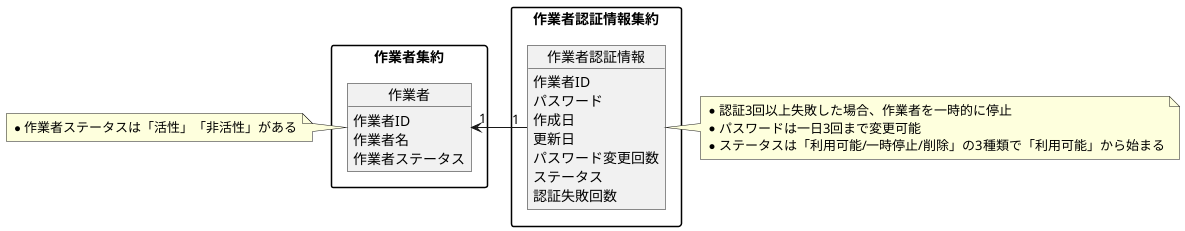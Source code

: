 @startuml NiziProject
skinparam PackageStyle rectangle

package 作業者集約 {
    object 作業者 {
        作業者ID
        作業者名
        作業者ステータス
    }
}

note left of 作業者
    * 作業者ステータスは「活性」「非活性」がある
end note

package 作業者認証情報集約 {
    object 作業者認証情報 {
        作業者ID
        パスワード
        作成日
        更新日
        パスワード変更回数
        ステータス
        認証失敗回数
    }
}

note right of 作業者認証情報
    * 認証3回以上失敗した場合、作業者を一時的に停止
    * パスワードは一日3回まで変更可能
    * ステータスは「利用可能/一時停止/削除」の3種類で「利用可能」から始まる
end note

作業者認証情報 "1" -right-> "1" 作業者

